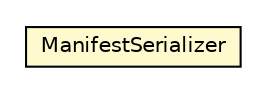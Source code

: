 #!/usr/local/bin/dot
#
# Class diagram 
# Generated by UMLGraph version 5.1 (http://www.umlgraph.org/)
#

digraph G {
	edge [fontname="Helvetica",fontsize=10,labelfontname="Helvetica",labelfontsize=10];
	node [fontname="Helvetica",fontsize=10,shape=plaintext];
	nodesep=0.25;
	ranksep=0.5;
	// org.androidtransfuse.util.ManifestSerializer
	c55002 [label=<<table title="org.androidtransfuse.util.ManifestSerializer" border="0" cellborder="1" cellspacing="0" cellpadding="2" port="p" bgcolor="lemonChiffon" href="./ManifestSerializer.html">
		<tr><td><table border="0" cellspacing="0" cellpadding="1">
<tr><td align="center" balign="center"> ManifestSerializer </td></tr>
		</table></td></tr>
		</table>>, fontname="Helvetica", fontcolor="black", fontsize=10.0];
}

